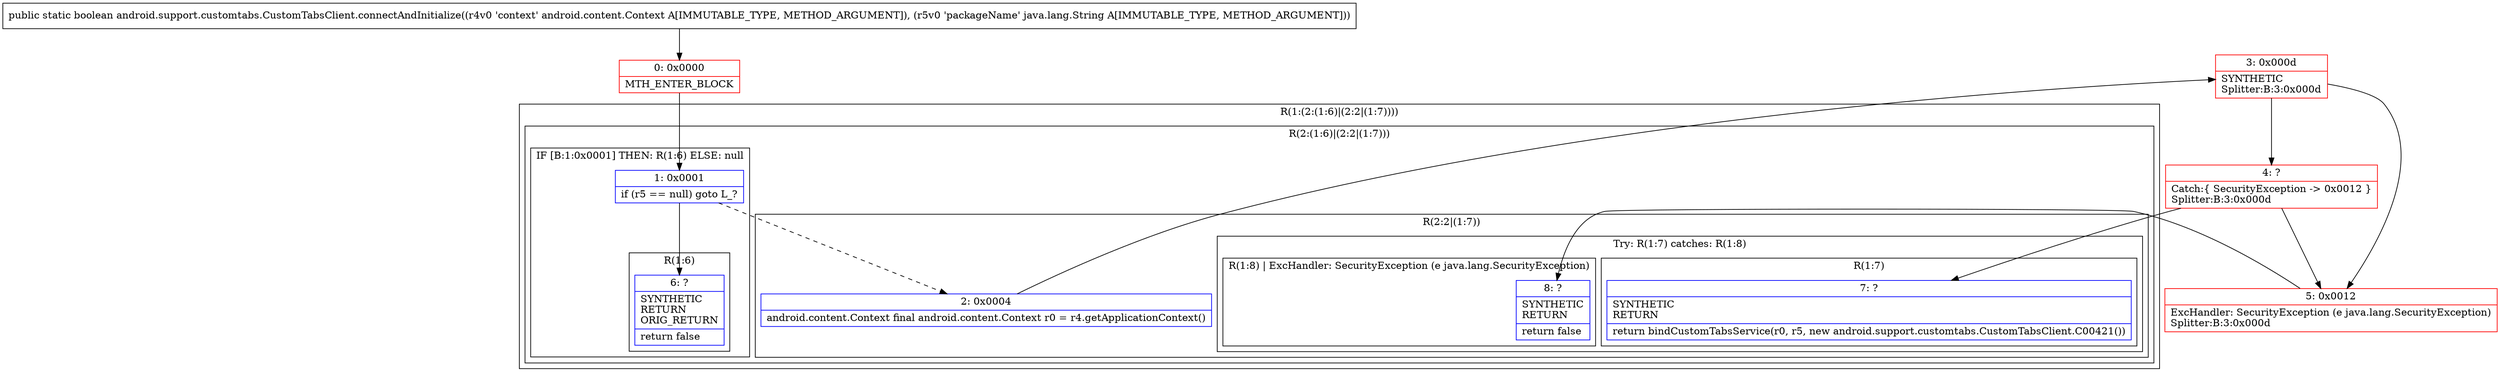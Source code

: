 digraph "CFG forandroid.support.customtabs.CustomTabsClient.connectAndInitialize(Landroid\/content\/Context;Ljava\/lang\/String;)Z" {
subgraph cluster_Region_1204145065 {
label = "R(1:(2:(1:6)|(2:2|(1:7))))";
node [shape=record,color=blue];
subgraph cluster_Region_1229281229 {
label = "R(2:(1:6)|(2:2|(1:7)))";
node [shape=record,color=blue];
subgraph cluster_IfRegion_803538807 {
label = "IF [B:1:0x0001] THEN: R(1:6) ELSE: null";
node [shape=record,color=blue];
Node_1 [shape=record,label="{1\:\ 0x0001|if (r5 == null) goto L_?\l}"];
subgraph cluster_Region_1710733778 {
label = "R(1:6)";
node [shape=record,color=blue];
Node_6 [shape=record,label="{6\:\ ?|SYNTHETIC\lRETURN\lORIG_RETURN\l|return false\l}"];
}
}
subgraph cluster_Region_1568987690 {
label = "R(2:2|(1:7))";
node [shape=record,color=blue];
Node_2 [shape=record,label="{2\:\ 0x0004|android.content.Context final android.content.Context r0 = r4.getApplicationContext()\l}"];
subgraph cluster_TryCatchRegion_201768518 {
label = "Try: R(1:7) catches: R(1:8)";
node [shape=record,color=blue];
subgraph cluster_Region_446360583 {
label = "R(1:7)";
node [shape=record,color=blue];
Node_7 [shape=record,label="{7\:\ ?|SYNTHETIC\lRETURN\l|return bindCustomTabsService(r0, r5, new android.support.customtabs.CustomTabsClient.C00421())\l}"];
}
subgraph cluster_Region_1872653108 {
label = "R(1:8) | ExcHandler: SecurityException (e java.lang.SecurityException)\l";
node [shape=record,color=blue];
Node_8 [shape=record,label="{8\:\ ?|SYNTHETIC\lRETURN\l|return false\l}"];
}
}
}
}
}
subgraph cluster_Region_1872653108 {
label = "R(1:8) | ExcHandler: SecurityException (e java.lang.SecurityException)\l";
node [shape=record,color=blue];
Node_8 [shape=record,label="{8\:\ ?|SYNTHETIC\lRETURN\l|return false\l}"];
}
Node_0 [shape=record,color=red,label="{0\:\ 0x0000|MTH_ENTER_BLOCK\l}"];
Node_3 [shape=record,color=red,label="{3\:\ 0x000d|SYNTHETIC\lSplitter:B:3:0x000d\l}"];
Node_4 [shape=record,color=red,label="{4\:\ ?|Catch:\{ SecurityException \-\> 0x0012 \}\lSplitter:B:3:0x000d\l}"];
Node_5 [shape=record,color=red,label="{5\:\ 0x0012|ExcHandler: SecurityException (e java.lang.SecurityException)\lSplitter:B:3:0x000d\l}"];
MethodNode[shape=record,label="{public static boolean android.support.customtabs.CustomTabsClient.connectAndInitialize((r4v0 'context' android.content.Context A[IMMUTABLE_TYPE, METHOD_ARGUMENT]), (r5v0 'packageName' java.lang.String A[IMMUTABLE_TYPE, METHOD_ARGUMENT])) }"];
MethodNode -> Node_0;
Node_1 -> Node_2[style=dashed];
Node_1 -> Node_6;
Node_2 -> Node_3;
Node_0 -> Node_1;
Node_3 -> Node_4;
Node_3 -> Node_5;
Node_4 -> Node_5;
Node_4 -> Node_7;
Node_5 -> Node_8;
}

